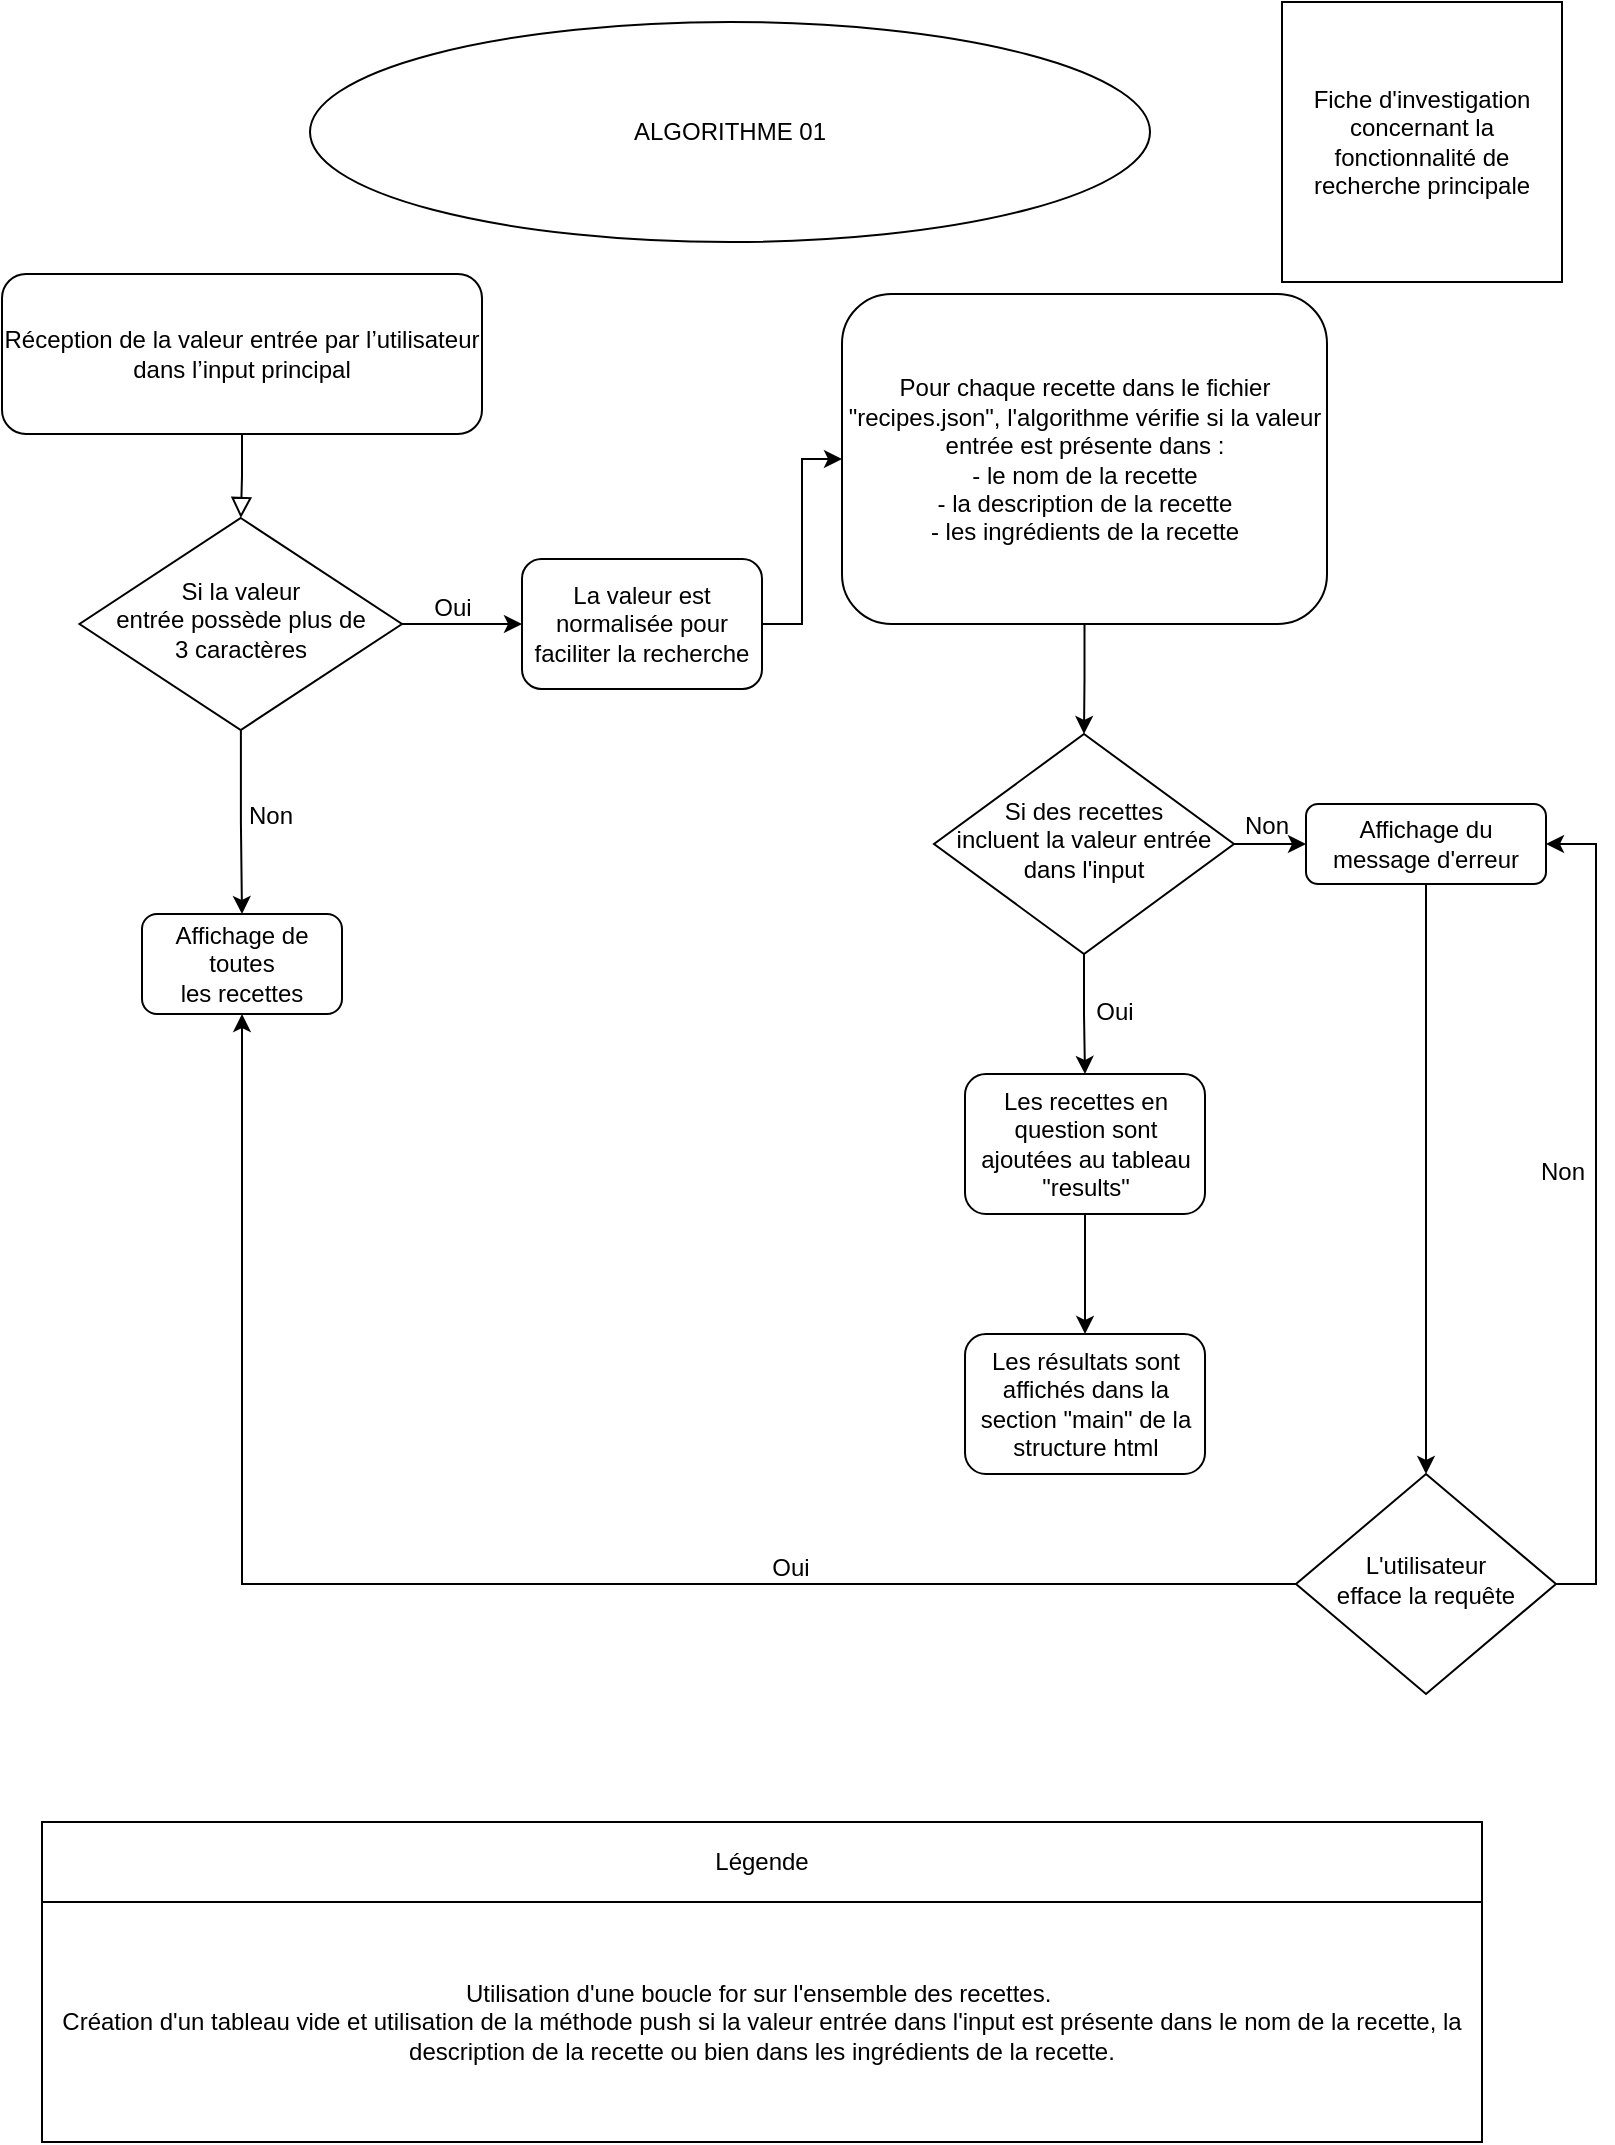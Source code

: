 <mxfile version="17.1.2" type="github" pages="3">
  <diagram id="C5RBs43oDa-KdzZeNtuy" name="Page-1">
    <mxGraphModel dx="844" dy="744" grid="1" gridSize="10" guides="1" tooltips="1" connect="1" arrows="1" fold="1" page="1" pageScale="1" pageWidth="827" pageHeight="1169" math="0" shadow="0">
      <root>
        <mxCell id="WIyWlLk6GJQsqaUBKTNV-0" />
        <mxCell id="WIyWlLk6GJQsqaUBKTNV-1" parent="WIyWlLk6GJQsqaUBKTNV-0" />
        <mxCell id="WIyWlLk6GJQsqaUBKTNV-2" value="" style="rounded=0;html=1;jettySize=auto;orthogonalLoop=1;fontSize=11;endArrow=block;endFill=0;endSize=8;strokeWidth=1;shadow=0;labelBackgroundColor=none;edgeStyle=orthogonalEdgeStyle;" parent="WIyWlLk6GJQsqaUBKTNV-1" source="WIyWlLk6GJQsqaUBKTNV-3" target="WIyWlLk6GJQsqaUBKTNV-6" edge="1">
          <mxGeometry relative="1" as="geometry" />
        </mxCell>
        <mxCell id="WIyWlLk6GJQsqaUBKTNV-3" value="Réception de la valeur entrée par l’utilisateur dans l’input principal" style="rounded=1;whiteSpace=wrap;html=1;fontSize=12;glass=0;strokeWidth=1;shadow=0;" parent="WIyWlLk6GJQsqaUBKTNV-1" vertex="1">
          <mxGeometry x="20" y="146" width="240" height="80" as="geometry" />
        </mxCell>
        <mxCell id="ww0zxPQRnK6dXdHO870B-6" style="edgeStyle=orthogonalEdgeStyle;rounded=0;orthogonalLoop=1;jettySize=auto;html=1;entryX=0;entryY=0.5;entryDx=0;entryDy=0;" parent="WIyWlLk6GJQsqaUBKTNV-1" source="WIyWlLk6GJQsqaUBKTNV-6" target="ww0zxPQRnK6dXdHO870B-5" edge="1">
          <mxGeometry relative="1" as="geometry" />
        </mxCell>
        <mxCell id="ww0zxPQRnK6dXdHO870B-9" style="edgeStyle=orthogonalEdgeStyle;rounded=0;orthogonalLoop=1;jettySize=auto;html=1;entryX=0.5;entryY=0;entryDx=0;entryDy=0;" parent="WIyWlLk6GJQsqaUBKTNV-1" source="WIyWlLk6GJQsqaUBKTNV-6" target="ww0zxPQRnK6dXdHO870B-8" edge="1">
          <mxGeometry relative="1" as="geometry" />
        </mxCell>
        <mxCell id="WIyWlLk6GJQsqaUBKTNV-6" value="Si la valeur&lt;br&gt;entrée possède plus de&lt;br&gt;3 caractères" style="rhombus;whiteSpace=wrap;html=1;shadow=0;fontFamily=Helvetica;fontSize=12;align=center;strokeWidth=1;spacing=6;spacingTop=-4;" parent="WIyWlLk6GJQsqaUBKTNV-1" vertex="1">
          <mxGeometry x="58.75" y="268" width="161.25" height="106" as="geometry" />
        </mxCell>
        <mxCell id="ww0zxPQRnK6dXdHO870B-12" style="edgeStyle=orthogonalEdgeStyle;rounded=0;orthogonalLoop=1;jettySize=auto;html=1;entryX=0.5;entryY=0;entryDx=0;entryDy=0;" parent="WIyWlLk6GJQsqaUBKTNV-1" source="WIyWlLk6GJQsqaUBKTNV-7" target="ww0zxPQRnK6dXdHO870B-11" edge="1">
          <mxGeometry relative="1" as="geometry" />
        </mxCell>
        <mxCell id="WIyWlLk6GJQsqaUBKTNV-7" value="Pour chaque recette dans le fichier &quot;recipes.json&quot;, l&#39;algorithme vérifie si la valeur entrée est présente dans :&lt;br&gt;- le nom de la recette&lt;br&gt;- la description de la recette&lt;br&gt;- les ingrédients de la recette" style="rounded=1;whiteSpace=wrap;html=1;fontSize=12;glass=0;strokeWidth=1;shadow=0;" parent="WIyWlLk6GJQsqaUBKTNV-1" vertex="1">
          <mxGeometry x="440" y="156" width="242.5" height="165" as="geometry" />
        </mxCell>
        <mxCell id="ww0zxPQRnK6dXdHO870B-23" style="edgeStyle=orthogonalEdgeStyle;rounded=0;orthogonalLoop=1;jettySize=auto;html=1;exitX=1;exitY=0.5;exitDx=0;exitDy=0;entryX=1;entryY=0.5;entryDx=0;entryDy=0;" parent="WIyWlLk6GJQsqaUBKTNV-1" source="WIyWlLk6GJQsqaUBKTNV-10" target="ww0zxPQRnK6dXdHO870B-13" edge="1">
          <mxGeometry relative="1" as="geometry" />
        </mxCell>
        <mxCell id="ww0zxPQRnK6dXdHO870B-26" style="edgeStyle=orthogonalEdgeStyle;rounded=0;orthogonalLoop=1;jettySize=auto;html=1;exitX=0;exitY=0.5;exitDx=0;exitDy=0;entryX=0.5;entryY=1;entryDx=0;entryDy=0;" parent="WIyWlLk6GJQsqaUBKTNV-1" source="WIyWlLk6GJQsqaUBKTNV-10" target="ww0zxPQRnK6dXdHO870B-8" edge="1">
          <mxGeometry relative="1" as="geometry" />
        </mxCell>
        <mxCell id="WIyWlLk6GJQsqaUBKTNV-10" value="L&#39;utilisateur&lt;br&gt;efface la requête" style="rhombus;whiteSpace=wrap;html=1;shadow=0;fontFamily=Helvetica;fontSize=12;align=center;strokeWidth=1;spacing=6;spacingTop=-4;" parent="WIyWlLk6GJQsqaUBKTNV-1" vertex="1">
          <mxGeometry x="667" y="746" width="130" height="110" as="geometry" />
        </mxCell>
        <mxCell id="ww0zxPQRnK6dXdHO870B-0" value="Oui&lt;br&gt;" style="text;html=1;align=center;verticalAlign=middle;resizable=0;points=[];autosize=1;strokeColor=none;fillColor=none;" parent="WIyWlLk6GJQsqaUBKTNV-1" vertex="1">
          <mxGeometry x="230" y="303" width="30" height="20" as="geometry" />
        </mxCell>
        <mxCell id="ww0zxPQRnK6dXdHO870B-7" style="edgeStyle=orthogonalEdgeStyle;rounded=0;orthogonalLoop=1;jettySize=auto;html=1;entryX=0;entryY=0.5;entryDx=0;entryDy=0;" parent="WIyWlLk6GJQsqaUBKTNV-1" source="ww0zxPQRnK6dXdHO870B-5" target="WIyWlLk6GJQsqaUBKTNV-7" edge="1">
          <mxGeometry relative="1" as="geometry">
            <mxPoint x="460" y="90" as="targetPoint" />
          </mxGeometry>
        </mxCell>
        <mxCell id="ww0zxPQRnK6dXdHO870B-5" value="La valeur est normalisée pour faciliter la recherche" style="rounded=1;whiteSpace=wrap;html=1;fontSize=12;glass=0;strokeWidth=1;shadow=0;" parent="WIyWlLk6GJQsqaUBKTNV-1" vertex="1">
          <mxGeometry x="280" y="288.5" width="120" height="65" as="geometry" />
        </mxCell>
        <mxCell id="ww0zxPQRnK6dXdHO870B-8" value="Affichage de toutes&lt;br&gt;les recettes" style="rounded=1;whiteSpace=wrap;html=1;fontSize=12;glass=0;strokeWidth=1;shadow=0;" parent="WIyWlLk6GJQsqaUBKTNV-1" vertex="1">
          <mxGeometry x="90" y="466" width="100" height="50" as="geometry" />
        </mxCell>
        <mxCell id="ww0zxPQRnK6dXdHO870B-10" value="Non" style="text;html=1;align=center;verticalAlign=middle;resizable=0;points=[];autosize=1;strokeColor=none;fillColor=none;" parent="WIyWlLk6GJQsqaUBKTNV-1" vertex="1">
          <mxGeometry x="134" y="407" width="40" height="20" as="geometry" />
        </mxCell>
        <mxCell id="ww0zxPQRnK6dXdHO870B-14" style="edgeStyle=orthogonalEdgeStyle;rounded=0;orthogonalLoop=1;jettySize=auto;html=1;exitX=1;exitY=0.5;exitDx=0;exitDy=0;entryX=0;entryY=0.5;entryDx=0;entryDy=0;" parent="WIyWlLk6GJQsqaUBKTNV-1" source="ww0zxPQRnK6dXdHO870B-11" target="ww0zxPQRnK6dXdHO870B-13" edge="1">
          <mxGeometry relative="1" as="geometry" />
        </mxCell>
        <mxCell id="ww0zxPQRnK6dXdHO870B-17" style="edgeStyle=orthogonalEdgeStyle;rounded=0;orthogonalLoop=1;jettySize=auto;html=1;" parent="WIyWlLk6GJQsqaUBKTNV-1" source="ww0zxPQRnK6dXdHO870B-11" target="ww0zxPQRnK6dXdHO870B-16" edge="1">
          <mxGeometry relative="1" as="geometry" />
        </mxCell>
        <mxCell id="ww0zxPQRnK6dXdHO870B-11" value="Si des recettes&lt;br&gt;incluent la valeur entrée dans l&#39;input" style="rhombus;whiteSpace=wrap;html=1;shadow=0;fontFamily=Helvetica;fontSize=12;align=center;strokeWidth=1;spacing=6;spacingTop=-4;" parent="WIyWlLk6GJQsqaUBKTNV-1" vertex="1">
          <mxGeometry x="486" y="376" width="150" height="110" as="geometry" />
        </mxCell>
        <mxCell id="ww0zxPQRnK6dXdHO870B-21" style="edgeStyle=orthogonalEdgeStyle;rounded=0;orthogonalLoop=1;jettySize=auto;html=1;" parent="WIyWlLk6GJQsqaUBKTNV-1" source="ww0zxPQRnK6dXdHO870B-13" target="WIyWlLk6GJQsqaUBKTNV-10" edge="1">
          <mxGeometry relative="1" as="geometry" />
        </mxCell>
        <mxCell id="ww0zxPQRnK6dXdHO870B-13" value="Affichage du message d&#39;erreur" style="rounded=1;whiteSpace=wrap;html=1;fontSize=12;glass=0;strokeWidth=1;shadow=0;" parent="WIyWlLk6GJQsqaUBKTNV-1" vertex="1">
          <mxGeometry x="672" y="411" width="120" height="40" as="geometry" />
        </mxCell>
        <mxCell id="ww0zxPQRnK6dXdHO870B-15" value="Non" style="text;html=1;align=center;verticalAlign=middle;resizable=0;points=[];autosize=1;strokeColor=none;fillColor=none;" parent="WIyWlLk6GJQsqaUBKTNV-1" vertex="1">
          <mxGeometry x="632" y="412" width="40" height="20" as="geometry" />
        </mxCell>
        <mxCell id="ww0zxPQRnK6dXdHO870B-20" style="edgeStyle=orthogonalEdgeStyle;rounded=0;orthogonalLoop=1;jettySize=auto;html=1;entryX=0.5;entryY=0;entryDx=0;entryDy=0;" parent="WIyWlLk6GJQsqaUBKTNV-1" source="ww0zxPQRnK6dXdHO870B-16" target="ww0zxPQRnK6dXdHO870B-19" edge="1">
          <mxGeometry relative="1" as="geometry" />
        </mxCell>
        <mxCell id="ww0zxPQRnK6dXdHO870B-16" value="Les recettes en question sont ajoutées au tableau &quot;results&quot;" style="rounded=1;whiteSpace=wrap;html=1;fontSize=12;glass=0;strokeWidth=1;shadow=0;" parent="WIyWlLk6GJQsqaUBKTNV-1" vertex="1">
          <mxGeometry x="501.5" y="546" width="120" height="70" as="geometry" />
        </mxCell>
        <mxCell id="ww0zxPQRnK6dXdHO870B-18" value="Oui&lt;br&gt;" style="text;html=1;align=center;verticalAlign=middle;resizable=0;points=[];autosize=1;strokeColor=none;fillColor=none;" parent="WIyWlLk6GJQsqaUBKTNV-1" vertex="1">
          <mxGeometry x="561" y="505" width="30" height="20" as="geometry" />
        </mxCell>
        <mxCell id="ww0zxPQRnK6dXdHO870B-19" value="Les résultats sont affichés dans la section &quot;main&quot; de la structure html" style="rounded=1;whiteSpace=wrap;html=1;fontSize=12;glass=0;strokeWidth=1;shadow=0;" parent="WIyWlLk6GJQsqaUBKTNV-1" vertex="1">
          <mxGeometry x="501.51" y="676" width="120" height="70" as="geometry" />
        </mxCell>
        <mxCell id="ww0zxPQRnK6dXdHO870B-24" value="Non" style="text;html=1;align=center;verticalAlign=middle;resizable=0;points=[];autosize=1;strokeColor=none;fillColor=none;" parent="WIyWlLk6GJQsqaUBKTNV-1" vertex="1">
          <mxGeometry x="780" y="585" width="40" height="20" as="geometry" />
        </mxCell>
        <mxCell id="ww0zxPQRnK6dXdHO870B-25" value="Oui&lt;br&gt;" style="text;html=1;align=center;verticalAlign=middle;resizable=0;points=[];autosize=1;strokeColor=none;fillColor=none;" parent="WIyWlLk6GJQsqaUBKTNV-1" vertex="1">
          <mxGeometry x="399" y="783" width="30" height="20" as="geometry" />
        </mxCell>
        <mxCell id="ww0zxPQRnK6dXdHO870B-28" value="ALGORITHME 01" style="ellipse;whiteSpace=wrap;html=1;" parent="WIyWlLk6GJQsqaUBKTNV-1" vertex="1">
          <mxGeometry x="174" y="20" width="420" height="110" as="geometry" />
        </mxCell>
        <mxCell id="ww0zxPQRnK6dXdHO870B-31" value="Légende" style="rounded=0;whiteSpace=wrap;html=1;" parent="WIyWlLk6GJQsqaUBKTNV-1" vertex="1">
          <mxGeometry x="40" y="920" width="720" height="40" as="geometry" />
        </mxCell>
        <mxCell id="ww0zxPQRnK6dXdHO870B-32" value="Utilisation d&#39;une boucle for sur l&#39;ensemble des recettes.&amp;nbsp;&lt;br&gt;Création d&#39;un tableau vide et utilisation de la méthode push si la valeur entrée dans l&#39;input est présente dans le nom de la recette, la description de la recette ou bien dans les ingrédients de la recette." style="rounded=0;whiteSpace=wrap;html=1;" parent="WIyWlLk6GJQsqaUBKTNV-1" vertex="1">
          <mxGeometry x="40" y="960" width="720" height="120" as="geometry" />
        </mxCell>
        <mxCell id="Ir9r9Hjz1ndDT2SLpbqS-0" value="Fiche d&#39;investigation concernant la fonctionnalité de recherche principale" style="whiteSpace=wrap;html=1;aspect=fixed;" parent="WIyWlLk6GJQsqaUBKTNV-1" vertex="1">
          <mxGeometry x="660" y="10" width="140" height="140" as="geometry" />
        </mxCell>
      </root>
    </mxGraphModel>
  </diagram>
  <diagram id="N7oFdDeMAcaMW-zBCBbu" name="Page-2">
    <mxGraphModel dx="1422" dy="762" grid="1" gridSize="10" guides="1" tooltips="1" connect="1" arrows="1" fold="1" page="1" pageScale="1" pageWidth="827" pageHeight="1169" math="0" shadow="0">
      <root>
        <mxCell id="h3F21PLjOAZYqSKpwi_2-0" />
        <mxCell id="h3F21PLjOAZYqSKpwi_2-1" parent="h3F21PLjOAZYqSKpwi_2-0" />
        <mxCell id="dJOdC_eOOZ4Zr5w1MP7q-0" style="edgeStyle=orthogonalEdgeStyle;rounded=0;orthogonalLoop=1;jettySize=auto;html=1;entryX=0.5;entryY=0;entryDx=0;entryDy=0;" parent="h3F21PLjOAZYqSKpwi_2-1" source="46WGiKf8XoXZLg1LYzjp-0" target="46WGiKf8XoXZLg1LYzjp-1" edge="1">
          <mxGeometry relative="1" as="geometry" />
        </mxCell>
        <mxCell id="46WGiKf8XoXZLg1LYzjp-0" value="Réception de la valeur entrée par&lt;br&gt;l’utilisateur dans l’input principal" style="rounded=1;whiteSpace=wrap;html=1;fontSize=12;glass=0;strokeWidth=1;shadow=0;" parent="h3F21PLjOAZYqSKpwi_2-1" vertex="1">
          <mxGeometry x="60" y="146" width="224" height="80" as="geometry" />
        </mxCell>
        <mxCell id="cxQDUQ7IQMn7NcldeOs8-0" style="edgeStyle=orthogonalEdgeStyle;rounded=0;orthogonalLoop=1;jettySize=auto;html=1;exitX=0.5;exitY=1;exitDx=0;exitDy=0;" parent="h3F21PLjOAZYqSKpwi_2-1" source="46WGiKf8XoXZLg1LYzjp-1" target="46WGiKf8XoXZLg1LYzjp-5" edge="1">
          <mxGeometry relative="1" as="geometry" />
        </mxCell>
        <mxCell id="OxSnY7Ns_1XFzSPoKCx8-10" style="edgeStyle=orthogonalEdgeStyle;rounded=0;orthogonalLoop=1;jettySize=auto;html=1;exitX=1;exitY=0.5;exitDx=0;exitDy=0;entryX=0;entryY=0.5;entryDx=0;entryDy=0;" parent="h3F21PLjOAZYqSKpwi_2-1" source="46WGiKf8XoXZLg1LYzjp-1" target="dJOdC_eOOZ4Zr5w1MP7q-1" edge="1">
          <mxGeometry relative="1" as="geometry" />
        </mxCell>
        <mxCell id="46WGiKf8XoXZLg1LYzjp-1" value="La valeur correspond&lt;br&gt;à une valeur existante dans le fichier &quot;recipes.json&quot;" style="rhombus;whiteSpace=wrap;html=1;shadow=0;fontFamily=Helvetica;fontSize=12;align=center;strokeWidth=1;spacing=6;spacingTop=-4;" parent="h3F21PLjOAZYqSKpwi_2-1" vertex="1">
          <mxGeometry x="80" y="268" width="184" height="122" as="geometry" />
        </mxCell>
        <mxCell id="46WGiKf8XoXZLg1LYzjp-2" value="Affichage du nouveau tableau avec les recettes correspondantes" style="rounded=1;whiteSpace=wrap;html=1;fontSize=12;glass=0;strokeWidth=1;shadow=0;" parent="h3F21PLjOAZYqSKpwi_2-1" vertex="1">
          <mxGeometry x="720" y="398.5" width="102.5" height="165" as="geometry" />
        </mxCell>
        <mxCell id="46WGiKf8XoXZLg1LYzjp-3" value="Oui&lt;br&gt;" style="text;html=1;align=center;verticalAlign=middle;resizable=0;points=[];autosize=1;strokeColor=none;fillColor=none;" parent="h3F21PLjOAZYqSKpwi_2-1" vertex="1">
          <mxGeometry x="269" y="311" width="30" height="20" as="geometry" />
        </mxCell>
        <mxCell id="46WGiKf8XoXZLg1LYzjp-4" value="Affichage de toutes les recettes" style="rounded=1;whiteSpace=wrap;html=1;fontSize=12;glass=0;strokeWidth=1;shadow=0;" parent="h3F21PLjOAZYqSKpwi_2-1" vertex="1">
          <mxGeometry x="112" y="720" width="120" height="65" as="geometry" />
        </mxCell>
        <mxCell id="OxSnY7Ns_1XFzSPoKCx8-0" style="edgeStyle=orthogonalEdgeStyle;rounded=0;orthogonalLoop=1;jettySize=auto;html=1;exitX=0.5;exitY=1;exitDx=0;exitDy=0;entryX=0.5;entryY=0;entryDx=0;entryDy=0;" parent="h3F21PLjOAZYqSKpwi_2-1" source="46WGiKf8XoXZLg1LYzjp-5" target="cxQDUQ7IQMn7NcldeOs8-1" edge="1">
          <mxGeometry relative="1" as="geometry" />
        </mxCell>
        <mxCell id="46WGiKf8XoXZLg1LYzjp-5" value="Affichage du message d&#39;erreur &quot;aucune recette trouvée&quot;" style="rounded=1;whiteSpace=wrap;html=1;fontSize=12;glass=0;strokeWidth=1;shadow=0;" parent="h3F21PLjOAZYqSKpwi_2-1" vertex="1">
          <mxGeometry x="122" y="468" width="100" height="74" as="geometry" />
        </mxCell>
        <mxCell id="46WGiKf8XoXZLg1LYzjp-6" value="Non" style="text;html=1;align=center;verticalAlign=middle;resizable=0;points=[];autosize=1;strokeColor=none;fillColor=none;" parent="h3F21PLjOAZYqSKpwi_2-1" vertex="1">
          <mxGeometry x="170" y="420" width="40" height="20" as="geometry" />
        </mxCell>
        <mxCell id="46WGiKf8XoXZLg1LYzjp-7" value="ALGORITHME 02" style="ellipse;whiteSpace=wrap;html=1;" parent="h3F21PLjOAZYqSKpwi_2-1" vertex="1">
          <mxGeometry x="218" y="20" width="420" height="110" as="geometry" />
        </mxCell>
        <mxCell id="OxSnY7Ns_1XFzSPoKCx8-12" style="edgeStyle=orthogonalEdgeStyle;rounded=0;orthogonalLoop=1;jettySize=auto;html=1;entryX=0.5;entryY=0;entryDx=0;entryDy=0;" parent="h3F21PLjOAZYqSKpwi_2-1" source="dJOdC_eOOZ4Zr5w1MP7q-1" target="dJOdC_eOOZ4Zr5w1MP7q-2" edge="1">
          <mxGeometry relative="1" as="geometry" />
        </mxCell>
        <mxCell id="0pI6m0Wzu7_y72ZvolHZ-7" style="edgeStyle=orthogonalEdgeStyle;rounded=0;orthogonalLoop=1;jettySize=auto;html=1;exitX=1;exitY=0.5;exitDx=0;exitDy=0;entryX=0;entryY=0.5;entryDx=0;entryDy=0;" parent="h3F21PLjOAZYqSKpwi_2-1" source="dJOdC_eOOZ4Zr5w1MP7q-1" target="0pI6m0Wzu7_y72ZvolHZ-2" edge="1">
          <mxGeometry relative="1" as="geometry" />
        </mxCell>
        <mxCell id="dJOdC_eOOZ4Zr5w1MP7q-1" value="La valeur est-elle inclue&lt;br&gt;dans le nom des recettes ?" style="rhombus;whiteSpace=wrap;html=1;shadow=0;fontFamily=Helvetica;fontSize=12;align=center;strokeWidth=1;spacing=6;spacingTop=-4;" parent="h3F21PLjOAZYqSKpwi_2-1" vertex="1">
          <mxGeometry x="311" y="268" width="184" height="122" as="geometry" />
        </mxCell>
        <mxCell id="OxSnY7Ns_1XFzSPoKCx8-13" style="edgeStyle=orthogonalEdgeStyle;rounded=0;orthogonalLoop=1;jettySize=auto;html=1;entryX=0.5;entryY=0;entryDx=0;entryDy=0;" parent="h3F21PLjOAZYqSKpwi_2-1" source="dJOdC_eOOZ4Zr5w1MP7q-2" target="dJOdC_eOOZ4Zr5w1MP7q-3" edge="1">
          <mxGeometry relative="1" as="geometry" />
        </mxCell>
        <mxCell id="0pI6m0Wzu7_y72ZvolHZ-8" style="edgeStyle=orthogonalEdgeStyle;rounded=0;orthogonalLoop=1;jettySize=auto;html=1;exitX=1;exitY=0.5;exitDx=0;exitDy=0;entryX=0;entryY=0.5;entryDx=0;entryDy=0;" parent="h3F21PLjOAZYqSKpwi_2-1" source="dJOdC_eOOZ4Zr5w1MP7q-2" target="0pI6m0Wzu7_y72ZvolHZ-3" edge="1">
          <mxGeometry relative="1" as="geometry" />
        </mxCell>
        <mxCell id="dJOdC_eOOZ4Zr5w1MP7q-2" value="La valeur est-elle&lt;br&gt;inclue&lt;br&gt;dans la description&lt;br&gt;des recettes ?" style="rhombus;whiteSpace=wrap;html=1;shadow=0;fontFamily=Helvetica;fontSize=12;align=center;strokeWidth=1;spacing=6;spacingTop=-4;" parent="h3F21PLjOAZYqSKpwi_2-1" vertex="1">
          <mxGeometry x="311" y="420" width="184" height="122" as="geometry" />
        </mxCell>
        <mxCell id="0pI6m0Wzu7_y72ZvolHZ-9" style="edgeStyle=orthogonalEdgeStyle;rounded=0;orthogonalLoop=1;jettySize=auto;html=1;exitX=1;exitY=0.5;exitDx=0;exitDy=0;entryX=0;entryY=0.429;entryDx=0;entryDy=0;entryPerimeter=0;" parent="h3F21PLjOAZYqSKpwi_2-1" source="dJOdC_eOOZ4Zr5w1MP7q-3" target="0pI6m0Wzu7_y72ZvolHZ-4" edge="1">
          <mxGeometry relative="1" as="geometry" />
        </mxCell>
        <mxCell id="dJOdC_eOOZ4Zr5w1MP7q-3" value="La valeur est-elle&lt;br&gt;inclue dans les ingrédients&lt;br&gt;des recettes ?" style="rhombus;whiteSpace=wrap;html=1;shadow=0;fontFamily=Helvetica;fontSize=12;align=center;strokeWidth=1;spacing=6;spacingTop=-4;" parent="h3F21PLjOAZYqSKpwi_2-1" vertex="1">
          <mxGeometry x="311" y="570" width="184" height="122" as="geometry" />
        </mxCell>
        <mxCell id="OxSnY7Ns_1XFzSPoKCx8-1" style="edgeStyle=orthogonalEdgeStyle;rounded=0;orthogonalLoop=1;jettySize=auto;html=1;entryX=0.5;entryY=0;entryDx=0;entryDy=0;" parent="h3F21PLjOAZYqSKpwi_2-1" source="cxQDUQ7IQMn7NcldeOs8-1" target="46WGiKf8XoXZLg1LYzjp-4" edge="1">
          <mxGeometry relative="1" as="geometry" />
        </mxCell>
        <mxCell id="OxSnY7Ns_1XFzSPoKCx8-7" style="edgeStyle=orthogonalEdgeStyle;rounded=0;orthogonalLoop=1;jettySize=auto;html=1;entryX=0;entryY=0.5;entryDx=0;entryDy=0;" parent="h3F21PLjOAZYqSKpwi_2-1" source="cxQDUQ7IQMn7NcldeOs8-1" target="46WGiKf8XoXZLg1LYzjp-5" edge="1">
          <mxGeometry relative="1" as="geometry">
            <Array as="points">
              <mxPoint x="85" y="630" />
              <mxPoint x="85" y="505" />
            </Array>
          </mxGeometry>
        </mxCell>
        <mxCell id="cxQDUQ7IQMn7NcldeOs8-1" value="L&#39;utilisateur&lt;br&gt;efface la requête" style="rhombus;whiteSpace=wrap;html=1;shadow=0;fontFamily=Helvetica;fontSize=12;align=center;strokeWidth=1;spacing=6;spacingTop=-4;" parent="h3F21PLjOAZYqSKpwi_2-1" vertex="1">
          <mxGeometry x="105" y="585" width="134" height="90" as="geometry" />
        </mxCell>
        <mxCell id="OxSnY7Ns_1XFzSPoKCx8-2" value="Oui&lt;br&gt;" style="text;html=1;align=center;verticalAlign=middle;resizable=0;points=[];autosize=1;strokeColor=none;fillColor=none;" parent="h3F21PLjOAZYqSKpwi_2-1" vertex="1">
          <mxGeometry x="170" y="688" width="30" height="20" as="geometry" />
        </mxCell>
        <mxCell id="OxSnY7Ns_1XFzSPoKCx8-8" value="Non" style="text;html=1;align=center;verticalAlign=middle;resizable=0;points=[];autosize=1;strokeColor=none;fillColor=none;" parent="h3F21PLjOAZYqSKpwi_2-1" vertex="1">
          <mxGeometry x="50" y="555" width="40" height="20" as="geometry" />
        </mxCell>
        <mxCell id="0pI6m0Wzu7_y72ZvolHZ-0" value="Légende" style="rounded=0;whiteSpace=wrap;html=1;" parent="h3F21PLjOAZYqSKpwi_2-1" vertex="1">
          <mxGeometry x="40" y="920" width="720" height="40" as="geometry" />
        </mxCell>
        <mxCell id="0pI6m0Wzu7_y72ZvolHZ-1" value="Utilisation de la méthode filter() pour créer un nouveau tableau si la valeur de la recherche correspond à une valeur liée aux ingrédients, appareils ou ustensiles d&#39;une recette." style="rounded=0;whiteSpace=wrap;html=1;" parent="h3F21PLjOAZYqSKpwi_2-1" vertex="1">
          <mxGeometry x="40" y="960" width="720" height="120" as="geometry" />
        </mxCell>
        <mxCell id="0pI6m0Wzu7_y72ZvolHZ-14" style="edgeStyle=orthogonalEdgeStyle;rounded=0;orthogonalLoop=1;jettySize=auto;html=1;entryX=0.5;entryY=0;entryDx=0;entryDy=0;" parent="h3F21PLjOAZYqSKpwi_2-1" source="0pI6m0Wzu7_y72ZvolHZ-2" target="46WGiKf8XoXZLg1LYzjp-2" edge="1">
          <mxGeometry relative="1" as="geometry" />
        </mxCell>
        <mxCell id="0pI6m0Wzu7_y72ZvolHZ-2" value="Filtre les recettes pour avoir les recettes qui inclues l&#39;input entré dans le nom&amp;nbsp;" style="rounded=1;whiteSpace=wrap;html=1;fontSize=12;glass=0;strokeWidth=1;shadow=0;" parent="h3F21PLjOAZYqSKpwi_2-1" vertex="1">
          <mxGeometry x="530" y="286.5" width="150" height="85" as="geometry" />
        </mxCell>
        <mxCell id="0pI6m0Wzu7_y72ZvolHZ-13" style="edgeStyle=orthogonalEdgeStyle;rounded=0;orthogonalLoop=1;jettySize=auto;html=1;exitX=1;exitY=0.5;exitDx=0;exitDy=0;entryX=0;entryY=0.5;entryDx=0;entryDy=0;" parent="h3F21PLjOAZYqSKpwi_2-1" source="0pI6m0Wzu7_y72ZvolHZ-3" target="46WGiKf8XoXZLg1LYzjp-2" edge="1">
          <mxGeometry relative="1" as="geometry" />
        </mxCell>
        <mxCell id="0pI6m0Wzu7_y72ZvolHZ-3" value="Filtre les recettes pour avoir les recettes qui inclues l&#39;input entré dans le descriptif" style="rounded=1;whiteSpace=wrap;html=1;fontSize=12;glass=0;strokeWidth=1;shadow=0;" parent="h3F21PLjOAZYqSKpwi_2-1" vertex="1">
          <mxGeometry x="530" y="438.5" width="150" height="85" as="geometry" />
        </mxCell>
        <mxCell id="0pI6m0Wzu7_y72ZvolHZ-15" style="edgeStyle=orthogonalEdgeStyle;rounded=0;orthogonalLoop=1;jettySize=auto;html=1;" parent="h3F21PLjOAZYqSKpwi_2-1" source="0pI6m0Wzu7_y72ZvolHZ-4" target="46WGiKf8XoXZLg1LYzjp-2" edge="1">
          <mxGeometry relative="1" as="geometry" />
        </mxCell>
        <mxCell id="0pI6m0Wzu7_y72ZvolHZ-4" value="Filtre les recettes pour avoir les recettes qui inclues l&#39;input entré dans le(s) ingrédient(s)s" style="rounded=1;whiteSpace=wrap;html=1;fontSize=12;glass=0;strokeWidth=1;shadow=0;" parent="h3F21PLjOAZYqSKpwi_2-1" vertex="1">
          <mxGeometry x="530" y="587.5" width="150" height="85" as="geometry" />
        </mxCell>
        <mxCell id="0pI6m0Wzu7_y72ZvolHZ-5" value="Non" style="text;html=1;align=center;verticalAlign=middle;resizable=0;points=[];autosize=1;strokeColor=none;fillColor=none;" parent="h3F21PLjOAZYqSKpwi_2-1" vertex="1">
          <mxGeometry x="400" y="392" width="40" height="20" as="geometry" />
        </mxCell>
        <mxCell id="0pI6m0Wzu7_y72ZvolHZ-6" value="Non" style="text;html=1;align=center;verticalAlign=middle;resizable=0;points=[];autosize=1;strokeColor=none;fillColor=none;" parent="h3F21PLjOAZYqSKpwi_2-1" vertex="1">
          <mxGeometry x="400" y="545" width="40" height="20" as="geometry" />
        </mxCell>
        <mxCell id="0pI6m0Wzu7_y72ZvolHZ-10" value="Oui&lt;br&gt;" style="text;html=1;align=center;verticalAlign=middle;resizable=0;points=[];autosize=1;strokeColor=none;fillColor=none;" parent="h3F21PLjOAZYqSKpwi_2-1" vertex="1">
          <mxGeometry x="490" y="311" width="30" height="20" as="geometry" />
        </mxCell>
        <mxCell id="0pI6m0Wzu7_y72ZvolHZ-11" value="Oui&lt;br&gt;" style="text;html=1;align=center;verticalAlign=middle;resizable=0;points=[];autosize=1;strokeColor=none;fillColor=none;" parent="h3F21PLjOAZYqSKpwi_2-1" vertex="1">
          <mxGeometry x="490" y="460" width="30" height="20" as="geometry" />
        </mxCell>
        <mxCell id="0pI6m0Wzu7_y72ZvolHZ-12" value="Oui&lt;br&gt;" style="text;html=1;align=center;verticalAlign=middle;resizable=0;points=[];autosize=1;strokeColor=none;fillColor=none;" parent="h3F21PLjOAZYqSKpwi_2-1" vertex="1">
          <mxGeometry x="490" y="610" width="30" height="20" as="geometry" />
        </mxCell>
        <mxCell id="9EQSiSdu0zgi1zaB0pWn-0" value="Fiche d&#39;investigation concernant la fonctionnalité de recherche principale" style="whiteSpace=wrap;html=1;aspect=fixed;" vertex="1" parent="h3F21PLjOAZYqSKpwi_2-1">
          <mxGeometry x="660" y="10" width="140" height="140" as="geometry" />
        </mxCell>
      </root>
    </mxGraphModel>
  </diagram>
  <diagram id="dSgU1S0pVq0JYvfXi5R0" name="Page-3">
    <mxGraphModel dx="844" dy="744" grid="1" gridSize="10" guides="1" tooltips="1" connect="1" arrows="1" fold="1" page="1" pageScale="1" pageWidth="827" pageHeight="1169" math="0" shadow="0">
      <root>
        <mxCell id="OMHysvQcuE56Auxf8EZp-0" />
        <mxCell id="OMHysvQcuE56Auxf8EZp-1" parent="OMHysvQcuE56Auxf8EZp-0" />
        <mxCell id="lZl1uM7QOjwJiWXCCUFG-0" value="Fiche d&#39;investigation concernant la fonctionnalité de recherche principale" style="whiteSpace=wrap;html=1;aspect=fixed;" parent="OMHysvQcuE56Auxf8EZp-1" vertex="1">
          <mxGeometry x="660" y="10" width="140" height="140" as="geometry" />
        </mxCell>
        <mxCell id="lZl1uM7QOjwJiWXCCUFG-2" value="Fonctionnalité étudiée&amp;nbsp; :&amp;nbsp; barre de recherche principale.&lt;span style=&quot;color: rgba(0 , 0 , 0 , 0) ; font-family: monospace ; font-size: 0px&quot;&gt;%3CmxGraphModel%3E%3Croot%3E%3CmxCell%20id%3D%220%22%2F%3E%3CmxCell%20id%3D%221%22%20parent%3D%220%22%2F%3E%3CmxCell%20id%3D%222%22%20value%3D%22Fiche%20d&#39;investigation%20concernant%20la%20fonctionnalit%C3%A9%20de%20recherche%20principale%22%20style%3D%22whiteSpace%3Dwrap%3Bhtml%3D1%3Baspect%3Dfixed%3B%22%20vertex%3D%221%22%20parent%3D%221%22%3E%3CmxGeometry%20x%3D%22660%22%20y%3D%2210%22%20width%3D%22140%22%20height%3D%22140%22%20as%3D%22geometry%22%2F%3E%3C%2FmxCell%3E%3C%2Froot%3E%3C%2FmxGraphModel%3E&lt;/span&gt;" style="rounded=0;whiteSpace=wrap;html=1;" parent="OMHysvQcuE56Auxf8EZp-1" vertex="1">
          <mxGeometry x="40" y="200" width="760" height="40" as="geometry" />
        </mxCell>
        <mxCell id="lZl1uM7QOjwJiWXCCUFG-3" value="Dans les deux cas, nombre de caractères minimum pour déclencher la recherche : 3." style="rounded=0;whiteSpace=wrap;html=1;" parent="OMHysvQcuE56Auxf8EZp-1" vertex="1">
          <mxGeometry x="40" y="240" width="760" height="40" as="geometry" />
        </mxCell>
        <mxCell id="lZl1uM7QOjwJiWXCCUFG-6" value="Algorithme 01" style="rounded=0;whiteSpace=wrap;html=1;" parent="OMHysvQcuE56Auxf8EZp-1" vertex="1">
          <mxGeometry x="40" y="280" width="360" height="60" as="geometry" />
        </mxCell>
        <mxCell id="lZl1uM7QOjwJiWXCCUFG-7" value="&lt;span&gt;Algorithme 02&lt;/span&gt;" style="rounded=0;whiteSpace=wrap;html=1;" parent="OMHysvQcuE56Auxf8EZp-1" vertex="1">
          <mxGeometry x="440" y="280" width="360" height="60" as="geometry" />
        </mxCell>
        <mxCell id="lZl1uM7QOjwJiWXCCUFG-8" value="Avantages :&lt;br&gt;L&#39;utilisation de la boucle sur l&#39;ensemble des recettes pour voir s&#39;il y a une similarité parmi celles-ci avec la valeur entrée en input permet d&#39;avoir un code plus lisible et logique.&amp;nbsp;&lt;br&gt;&lt;br&gt;Inconvénients :&lt;br&gt;Néanmoins, cette méthode est plus longue et peut demander plus de calculs." style="rounded=0;whiteSpace=wrap;html=1;" parent="OMHysvQcuE56Auxf8EZp-1" vertex="1">
          <mxGeometry x="40" y="340" width="360" height="200" as="geometry" />
        </mxCell>
        <mxCell id="lZl1uM7QOjwJiWXCCUFG-9" value="Avantages :&lt;br&gt;L&#39;utilisation de la méthode filter() permet d&#39;utiliser une approche existante pour générer un nouveau tableau de recettes avec les résultats correspondants à l&#39;input entré. S&#39;agissant d&#39;une méthode &quot;officielle&quot;, il suffit alors de l&#39;appeler et la paramétrer.&amp;nbsp;&lt;br&gt;De plus, nous sommes davantage certain que cette méthode est compatible avec la plupart des navigateurs.&lt;br&gt;&lt;br&gt;Inconvénients :&lt;br&gt;Moins compréhensible au premier abord." style="rounded=0;whiteSpace=wrap;html=1;" parent="OMHysvQcuE56Auxf8EZp-1" vertex="1">
          <mxGeometry x="440" y="340" width="360" height="200" as="geometry" />
        </mxCell>
        <mxCell id="lZl1uM7QOjwJiWXCCUFG-10" value="JSBENCH.CH" style="rounded=0;whiteSpace=wrap;html=1;" parent="OMHysvQcuE56Auxf8EZp-1" vertex="1">
          <mxGeometry x="40" y="600" width="760" height="40" as="geometry" />
        </mxCell>
        <mxCell id="lZl1uM7QOjwJiWXCCUFG-11" value="D&#39;après, le jsbench, l&#39;algorithme le plus efficace est l&#39;algorithme 1&lt;br&gt;Voir résultat ici :&amp;nbsp;https://jsben.ch/pgxQM&amp;nbsp;" style="rounded=0;whiteSpace=wrap;html=1;" parent="OMHysvQcuE56Auxf8EZp-1" vertex="1">
          <mxGeometry x="40" y="640" width="760" height="80" as="geometry" />
        </mxCell>
      </root>
    </mxGraphModel>
  </diagram>
</mxfile>
